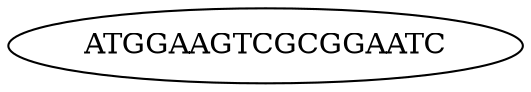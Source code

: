 // de Bruijn graph for assembly
digraph {
	ATGGAAGTCGCGGAATC [label=ATGGAAGTCGCGGAATC]
	rankdir=LR
}
